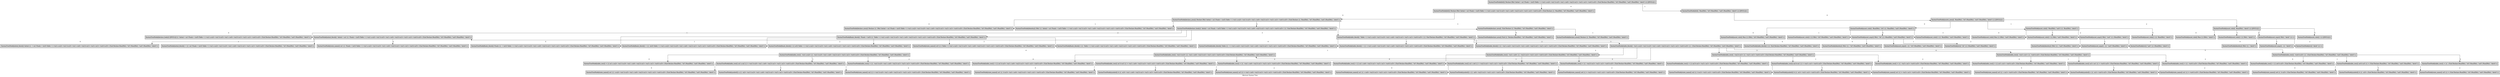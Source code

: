 digraph
{
    label = "Abstract Syntax Tree"
    splines = ortho

    "2be3a3b" [ label = "SyntaxTreeNode[declare_area]{ Declare }{  Dfa1 Initial = m1 Finals = (m5) Table = ( <m1 a m2> <m1 b m3> <m1 c m4> <m2 b m1> <m3 c m1> <m4 b m5> ) End Declare Run(Dfa1, \"cb\") Run(Dfa1, \"acb\") Run(Dfa1, \"abcb\") }", shape = box, style = filled ]
    bdaa6f0 [ label = "SyntaxTreeNode[identity]{ Dfa1 }{  Initial = m1 Finals = (m5) Table = ( <m1 a m2> <m1 b m3> <m1 c m4> <m2 b m1> <m3 c m1> <m4 b m5> ) End Declare Run(Dfa1, \"cb\") Run(Dfa1, \"acb\") Run(Dfa1, \"abcb\") }", shape = box, style = filled ]
    cbfc876 [ label = "SyntaxTreeNode[declare_body]{ [[NULL]] }{  Initial = m1 Finals = (m5) Table = ( <m1 a m2> <m1 b m3> <m1 c m4> <m2 b m1> <m3 c m1> <m4 b m5> ) End Declare Run(Dfa1, \"cb\") Run(Dfa1, \"acb\") Run(Dfa1, \"abcb\") }", shape = box, style = filled ]
    "3c2c9ab" [ label = "SyntaxTreeNode[initial_block]{ Initial }{  = m1 Finals = (m5) Table = ( <m1 a m2> <m1 b m3> <m1 c m4> <m2 b m1> <m3 c m1> <m4 b m5> ) End Declare Run(Dfa1, \"cb\") Run(Dfa1, \"acb\") Run(Dfa1, \"abcb\") }", shape = box, style = filled ]
    e1c9fac [ label = "SyntaxTreeNode[initial_block]{ = }{  m1 Finals = (m5) Table = ( <m1 a m2> <m1 b m3> <m1 c m4> <m2 b m1> <m3 c m1> <m4 b m5> ) End Declare Run(Dfa1, \"cb\") Run(Dfa1, \"acb\") Run(Dfa1, \"abcb\") }", shape = box, style = filled ]
    "365173c" [ label = "SyntaxTreeNode[state_name]{ m1 }{  Finals = (m5) Table = ( <m1 a m2> <m1 b m3> <m1 c m4> <m2 b m1> <m3 c m1> <m4 b m5> ) End Declare Run(Dfa1, \"cb\") Run(Dfa1, \"acb\") Run(Dfa1, \"abcb\") }", shape = box, style = filled ]
    "56f859e" [ label = "SyntaxTreeNode[initial_block]{  Initial = m1 }{  Finals = (m5) Table = ( <m1 a m2> <m1 b m3> <m1 c m4> <m2 b m1> <m3 c m1> <m4 b m5> ) End Declare Run(Dfa1, \"cb\") Run(Dfa1, \"acb\") Run(Dfa1, \"abcb\") }", shape = box, style = filled ]
    e4930e4 [ label = "SyntaxTreeNode[finals_block]{ Finals }{  = (m5) Table = ( <m1 a m2> <m1 b m3> <m1 c m4> <m2 b m1> <m3 c m1> <m4 b m5> ) End Declare Run(Dfa1, \"cb\") Run(Dfa1, \"acb\") Run(Dfa1, \"abcb\") }", shape = box, style = filled ]
    adc2f06 [ label = "SyntaxTreeNode[finals_block]{ = }{  (m5) Table = ( <m1 a m2> <m1 b m3> <m1 c m4> <m2 b m1> <m3 c m1> <m4 b m5> ) End Declare Run(Dfa1, \"cb\") Run(Dfa1, \"acb\") Run(Dfa1, \"abcb\") }", shape = box, style = filled ]
    c32b2e5 [ label = "SyntaxTreeNode[finals_block]{ ( }{ m5) Table = ( <m1 a m2> <m1 b m3> <m1 c m4> <m2 b m1> <m3 c m1> <m4 b m5> ) End Declare Run(Dfa1, \"cb\") Run(Dfa1, \"acb\") Run(Dfa1, \"abcb\") }", shape = box, style = filled ]
    "3e7e5df" [ label = "SyntaxTreeNode[state_name]{ m5 }{ ) Table = ( <m1 a m2> <m1 b m3> <m1 c m4> <m2 b m1> <m3 c m1> <m4 b m5> ) End Declare Run(Dfa1, \"cb\") Run(Dfa1, \"acb\") Run(Dfa1, \"abcb\") }", shape = box, style = filled ]
    e2f3868 [ label = "SyntaxTreeNode[finals_block]{ ) }{  Table = ( <m1 a m2> <m1 b m3> <m1 c m4> <m2 b m1> <m3 c m1> <m4 b m5> ) End Declare Run(Dfa1, \"cb\") Run(Dfa1, \"acb\") Run(Dfa1, \"abcb\") }", shape = box, style = filled ]
    ca0943e [ label = "SyntaxTreeNode[finals_block]{  Finals = (m5) }{  Table = ( <m1 a m2> <m1 b m3> <m1 c m4> <m2 b m1> <m3 c m1> <m4 b m5> ) End Declare Run(Dfa1, \"cb\") Run(Dfa1, \"acb\") Run(Dfa1, \"abcb\") }", shape = box, style = filled ]
    "5c07939" [ label = "SyntaxTreeNode[table_block]{ Table }{  = ( <m1 a m2> <m1 b m3> <m1 c m4> <m2 b m1> <m3 c m1> <m4 b m5> ) End Declare Run(Dfa1, \"cb\") Run(Dfa1, \"acb\") Run(Dfa1, \"abcb\") }", shape = box, style = filled ]
    d78b7bc [ label = "SyntaxTreeNode[table_block]{ = }{  ( <m1 a m2> <m1 b m3> <m1 c m4> <m2 b m1> <m3 c m1> <m4 b m5> ) End Declare Run(Dfa1, \"cb\") Run(Dfa1, \"acb\") Run(Dfa1, \"abcb\") }", shape = box, style = filled ]
    "82b30f0" [ label = "SyntaxTreeNode[table_block]{ ( }{  <m1 a m2> <m1 b m3> <m1 c m4> <m2 b m1> <m3 c m1> <m4 b m5> ) End Declare Run(Dfa1, \"cb\") Run(Dfa1, \"acb\") Run(Dfa1, \"abcb\") }", shape = box, style = filled ]
    "2327f82" [ label = "SyntaxTreeNode[table_row]{ < }{ m1 a m2> <m1 b m3> <m1 c m4> <m2 b m1> <m3 c m1> <m4 b m5> ) End Declare Run(Dfa1, \"cb\") Run(Dfa1, \"acb\") Run(Dfa1, \"abcb\") }", shape = box, style = filled ]
    "414c0cb" [ label = "SyntaxTreeNode[state_name]{ m1 }{  a m2> <m1 b m3> <m1 c m4> <m2 b m1> <m3 c m1> <m4 b m5> ) End Declare Run(Dfa1, \"cb\") Run(Dfa1, \"acb\") Run(Dfa1, \"abcb\") }", shape = box, style = filled ]
    b1874e8 [ label = "SyntaxTreeNode[symbol]{ a }{  m2> <m1 b m3> <m1 c m4> <m2 b m1> <m3 c m1> <m4 b m5> ) End Declare Run(Dfa1, \"cb\") Run(Dfa1, \"acb\") Run(Dfa1, \"abcb\") }", shape = box, style = filled ]
    "34cf08b" [ label = "SyntaxTreeNode[state_name]{ m2 }{ > <m1 b m3> <m1 c m4> <m2 b m1> <m3 c m1> <m4 b m5> ) End Declare Run(Dfa1, \"cb\") Run(Dfa1, \"acb\") Run(Dfa1, \"abcb\") }", shape = box, style = filled ]
    "34dc438" [ label = "SyntaxTreeNode[table_row]{ m1 a m2 }{ > <m1 b m3> <m1 c m4> <m2 b m1> <m3 c m1> <m4 b m5> ) End Declare Run(Dfa1, \"cb\") Run(Dfa1, \"acb\") Run(Dfa1, \"abcb\") }", shape = box, style = filled ]
    d1f8694 [ label = "SyntaxTreeNode[table_row]{ > }{  <m1 b m3> <m1 c m4> <m2 b m1> <m3 c m1> <m4 b m5> ) End Declare Run(Dfa1, \"cb\") Run(Dfa1, \"acb\") Run(Dfa1, \"abcb\") }", shape = box, style = filled ]
    b0c944c [ label = "SyntaxTreeNode[table_row]{  <m1 a m2> }{  <m1 b m3> <m1 c m4> <m2 b m1> <m3 c m1> <m4 b m5> ) End Declare Run(Dfa1, \"cb\") Run(Dfa1, \"acb\") Run(Dfa1, \"abcb\") }", shape = box, style = filled ]
    "355d559" [ label = "SyntaxTreeNode[table_row]{ < }{ m1 b m3> <m1 c m4> <m2 b m1> <m3 c m1> <m4 b m5> ) End Declare Run(Dfa1, \"cb\") Run(Dfa1, \"acb\") Run(Dfa1, \"abcb\") }", shape = box, style = filled ]
    e75bec5 [ label = "SyntaxTreeNode[state_name]{ m1 }{  b m3> <m1 c m4> <m2 b m1> <m3 c m1> <m4 b m5> ) End Declare Run(Dfa1, \"cb\") Run(Dfa1, \"acb\") Run(Dfa1, \"abcb\") }", shape = box, style = filled ]
    bcda3f2 [ label = "SyntaxTreeNode[symbol]{ b }{  m3> <m1 c m4> <m2 b m1> <m3 c m1> <m4 b m5> ) End Declare Run(Dfa1, \"cb\") Run(Dfa1, \"acb\") Run(Dfa1, \"abcb\") }", shape = box, style = filled ]
    "01fc04a" [ label = "SyntaxTreeNode[state_name]{ m3 }{ > <m1 c m4> <m2 b m1> <m3 c m1> <m4 b m5> ) End Declare Run(Dfa1, \"cb\") Run(Dfa1, \"acb\") Run(Dfa1, \"abcb\") }", shape = box, style = filled ]
    df33e84 [ label = "SyntaxTreeNode[table_row]{ m1 b m3 }{ > <m1 c m4> <m2 b m1> <m3 c m1> <m4 b m5> ) End Declare Run(Dfa1, \"cb\") Run(Dfa1, \"acb\") Run(Dfa1, \"abcb\") }", shape = box, style = filled ]
    b234dc7 [ label = "SyntaxTreeNode[table_row]{ > }{  <m1 c m4> <m2 b m1> <m3 c m1> <m4 b m5> ) End Declare Run(Dfa1, \"cb\") Run(Dfa1, \"acb\") Run(Dfa1, \"abcb\") }", shape = box, style = filled ]
    "444b9f0" [ label = "SyntaxTreeNode[table_row]{  <m1 b m3> }{  <m1 c m4> <m2 b m1> <m3 c m1> <m4 b m5> ) End Declare Run(Dfa1, \"cb\") Run(Dfa1, \"acb\") Run(Dfa1, \"abcb\") }", shape = box, style = filled ]
    df442d7 [ label = "SyntaxTreeNode[table_row]{ < }{ m1 c m4> <m2 b m1> <m3 c m1> <m4 b m5> ) End Declare Run(Dfa1, \"cb\") Run(Dfa1, \"acb\") Run(Dfa1, \"abcb\") }", shape = box, style = filled ]
    "207c272" [ label = "SyntaxTreeNode[state_name]{ m1 }{  c m4> <m2 b m1> <m3 c m1> <m4 b m5> ) End Declare Run(Dfa1, \"cb\") Run(Dfa1, \"acb\") Run(Dfa1, \"abcb\") }", shape = box, style = filled ]
    6232236 [ label = "SyntaxTreeNode[symbol]{ c }{  m4> <m2 b m1> <m3 c m1> <m4 b m5> ) End Declare Run(Dfa1, \"cb\") Run(Dfa1, \"acb\") Run(Dfa1, \"abcb\") }", shape = box, style = filled ]
    "4edc370" [ label = "SyntaxTreeNode[state_name]{ m4 }{ > <m2 b m1> <m3 c m1> <m4 b m5> ) End Declare Run(Dfa1, \"cb\") Run(Dfa1, \"acb\") Run(Dfa1, \"abcb\") }", shape = box, style = filled ]
    efb1650 [ label = "SyntaxTreeNode[table_row]{ m1 c m4 }{ > <m2 b m1> <m3 c m1> <m4 b m5> ) End Declare Run(Dfa1, \"cb\") Run(Dfa1, \"acb\") Run(Dfa1, \"abcb\") }", shape = box, style = filled ]
    "855c697" [ label = "SyntaxTreeNode[table_row]{ > }{  <m2 b m1> <m3 c m1> <m4 b m5> ) End Declare Run(Dfa1, \"cb\") Run(Dfa1, \"acb\") Run(Dfa1, \"abcb\") }", shape = box, style = filled ]
    "3424d7c" [ label = "SyntaxTreeNode[table_row]{  <m1 c m4> }{  <m2 b m1> <m3 c m1> <m4 b m5> ) End Declare Run(Dfa1, \"cb\") Run(Dfa1, \"acb\") Run(Dfa1, \"abcb\") }", shape = box, style = filled ]
    "0b08021" [ label = "SyntaxTreeNode[table_row]{ < }{ m2 b m1> <m3 c m1> <m4 b m5> ) End Declare Run(Dfa1, \"cb\") Run(Dfa1, \"acb\") Run(Dfa1, \"abcb\") }", shape = box, style = filled ]
    "67be508" [ label = "SyntaxTreeNode[state_name]{ m2 }{  b m1> <m3 c m1> <m4 b m5> ) End Declare Run(Dfa1, \"cb\") Run(Dfa1, \"acb\") Run(Dfa1, \"abcb\") }", shape = box, style = filled ]
    "7c3087b" [ label = "SyntaxTreeNode[symbol]{ b }{  m1> <m3 c m1> <m4 b m5> ) End Declare Run(Dfa1, \"cb\") Run(Dfa1, \"acb\") Run(Dfa1, \"abcb\") }", shape = box, style = filled ]
    "05d80ef" [ label = "SyntaxTreeNode[state_name]{ m1 }{ > <m3 c m1> <m4 b m5> ) End Declare Run(Dfa1, \"cb\") Run(Dfa1, \"acb\") Run(Dfa1, \"abcb\") }", shape = box, style = filled ]
    "7de0992" [ label = "SyntaxTreeNode[table_row]{ m2 b m1 }{ > <m3 c m1> <m4 b m5> ) End Declare Run(Dfa1, \"cb\") Run(Dfa1, \"acb\") Run(Dfa1, \"abcb\") }", shape = box, style = filled ]
    "357d15d" [ label = "SyntaxTreeNode[table_row]{ > }{  <m3 c m1> <m4 b m5> ) End Declare Run(Dfa1, \"cb\") Run(Dfa1, \"acb\") Run(Dfa1, \"abcb\") }", shape = box, style = filled ]
    "199c64b" [ label = "SyntaxTreeNode[table_row]{  <m2 b m1> }{  <m3 c m1> <m4 b m5> ) End Declare Run(Dfa1, \"cb\") Run(Dfa1, \"acb\") Run(Dfa1, \"abcb\") }", shape = box, style = filled ]
    e30a7c1 [ label = "SyntaxTreeNode[table_row]{ < }{ m3 c m1> <m4 b m5> ) End Declare Run(Dfa1, \"cb\") Run(Dfa1, \"acb\") Run(Dfa1, \"abcb\") }", shape = box, style = filled ]
    ebd16d3 [ label = "SyntaxTreeNode[state_name]{ m3 }{  c m1> <m4 b m5> ) End Declare Run(Dfa1, \"cb\") Run(Dfa1, \"acb\") Run(Dfa1, \"abcb\") }", shape = box, style = filled ]
    cb53771 [ label = "SyntaxTreeNode[symbol]{ c }{  m1> <m4 b m5> ) End Declare Run(Dfa1, \"cb\") Run(Dfa1, \"acb\") Run(Dfa1, \"abcb\") }", shape = box, style = filled ]
    d240e8c [ label = "SyntaxTreeNode[state_name]{ m1 }{ > <m4 b m5> ) End Declare Run(Dfa1, \"cb\") Run(Dfa1, \"acb\") Run(Dfa1, \"abcb\") }", shape = box, style = filled ]
    de0f11e [ label = "SyntaxTreeNode[table_row]{ m3 c m1 }{ > <m4 b m5> ) End Declare Run(Dfa1, \"cb\") Run(Dfa1, \"acb\") Run(Dfa1, \"abcb\") }", shape = box, style = filled ]
    "98cbf70" [ label = "SyntaxTreeNode[table_row]{ > }{  <m4 b m5> ) End Declare Run(Dfa1, \"cb\") Run(Dfa1, \"acb\") Run(Dfa1, \"abcb\") }", shape = box, style = filled ]
    f04c7e8 [ label = "SyntaxTreeNode[table_row]{  <m3 c m1> }{  <m4 b m5> ) End Declare Run(Dfa1, \"cb\") Run(Dfa1, \"acb\") Run(Dfa1, \"abcb\") }", shape = box, style = filled ]
    "540d88f" [ label = "SyntaxTreeNode[table_row]{ < }{ m4 b m5> ) End Declare Run(Dfa1, \"cb\") Run(Dfa1, \"acb\") Run(Dfa1, \"abcb\") }", shape = box, style = filled ]
    "7749d43" [ label = "SyntaxTreeNode[state_name]{ m4 }{  b m5> ) End Declare Run(Dfa1, \"cb\") Run(Dfa1, \"acb\") Run(Dfa1, \"abcb\") }", shape = box, style = filled ]
    d1b7373 [ label = "SyntaxTreeNode[symbol]{ b }{  m5> ) End Declare Run(Dfa1, \"cb\") Run(Dfa1, \"acb\") Run(Dfa1, \"abcb\") }", shape = box, style = filled ]
    a67e89b [ label = "SyntaxTreeNode[state_name]{ m5 }{ > ) End Declare Run(Dfa1, \"cb\") Run(Dfa1, \"acb\") Run(Dfa1, \"abcb\") }", shape = box, style = filled ]
    "90cf760" [ label = "SyntaxTreeNode[table_row]{ m4 b m5 }{ > ) End Declare Run(Dfa1, \"cb\") Run(Dfa1, \"acb\") Run(Dfa1, \"abcb\") }", shape = box, style = filled ]
    fbc82f7 [ label = "SyntaxTreeNode[table_row]{ > }{  ) End Declare Run(Dfa1, \"cb\") Run(Dfa1, \"acb\") Run(Dfa1, \"abcb\") }", shape = box, style = filled ]
    "9b8864d" [ label = "SyntaxTreeNode[table_row]{  <m4 b m5> }{  ) End Declare Run(Dfa1, \"cb\") Run(Dfa1, \"acb\") Run(Dfa1, \"abcb\") }", shape = box, style = filled ]
    3019242 [ label = "SyntaxTreeNode[table_block]{  <m1 a m2> <m1 b m3> <m1 c m4> <m2 b m1> <m3 c m1> <m4 b m5> }{  ) End Declare Run(Dfa1, \"cb\") Run(Dfa1, \"acb\") Run(Dfa1, \"abcb\") }", shape = box, style = filled ]
    cdb7685 [ label = "SyntaxTreeNode[table_block]{ ) }{  End Declare Run(Dfa1, \"cb\") Run(Dfa1, \"acb\") Run(Dfa1, \"abcb\") }", shape = box, style = filled ]
    "4a105b2" [ label = "SyntaxTreeNode[table_block]{  Table = ( <m1 a m2> <m1 b m3> <m1 c m4> <m2 b m1> <m3 c m1> <m4 b m5> ) }{  End Declare Run(Dfa1, \"cb\") Run(Dfa1, \"acb\") Run(Dfa1, \"abcb\") }", shape = box, style = filled ]
    "7a89236" [ label = "SyntaxTreeNode[declare_body]{  Initial = m1 Finals = (m5) Table = ( <m1 a m2> <m1 b m3> <m1 c m4> <m2 b m1> <m3 c m1> <m4 b m5> ) }{  End Declare Run(Dfa1, \"cb\") Run(Dfa1, \"acb\") Run(Dfa1, \"abcb\") }", shape = box, style = filled ]
    "9d03f62" [ label = "SyntaxTreeNode[declare_area]{ End }{  Declare Run(Dfa1, \"cb\") Run(Dfa1, \"acb\") Run(Dfa1, \"abcb\") }", shape = box, style = filled ]
    b47a0dd [ label = "SyntaxTreeNode[declare_area]{ Declare }{  Run(Dfa1, \"cb\") Run(Dfa1, \"acb\") Run(Dfa1, \"abcb\") }", shape = box, style = filled ]
    "09fc175" [ label = "SyntaxTreeNode[declare_area]{  End Declare }{  Run(Dfa1, \"cb\") Run(Dfa1, \"acb\") Run(Dfa1, \"abcb\") }", shape = box, style = filled ]
    d3b1e04 [ label = "SyntaxTreeNode[declare_area]{ Declare Dfa1 Initial = m1 Finals = (m5) Table = ( <m1 a m2> <m1 b m3> <m1 c m4> <m2 b m1> <m3 c m1> <m4 b m5> ) End Declare }{  Run(Dfa1, \"cb\") Run(Dfa1, \"acb\") Run(Dfa1, \"abcb\") }", shape = box, style = filled ]
    "8b5deaf" [ label = "SyntaxTreeNode[dsl]{ Declare Dfa1 Initial = m1 Finals = (m5) Table = ( <m1 a m2> <m1 b m3> <m1 c m4> <m2 b m1> <m3 c m1> <m4 b m5> ) End Declare }{  Run(Dfa1, \"cb\") Run(Dfa1, \"acb\") Run(Dfa1, \"abcb\") }", shape = box, style = filled ]
    a9d26dc [ label = "SyntaxTreeNode[asset_rule]{ Run }{ (Dfa1, \"cb\") Run(Dfa1, \"acb\") Run(Dfa1, \"abcb\") }", shape = box, style = filled ]
    "0d4fe90" [ label = "SyntaxTreeNode[asset_rule]{ ( }{ Dfa1, \"cb\") Run(Dfa1, \"acb\") Run(Dfa1, \"abcb\") }", shape = box, style = filled ]
    "8d90298" [ label = "SyntaxTreeNode[identity]{ Dfa1 }{ , \"cb\") Run(Dfa1, \"acb\") Run(Dfa1, \"abcb\") }", shape = box, style = filled ]
    "5fbc336" [ label = "SyntaxTreeNode[asset_args]{ , }{  \"cb\") Run(Dfa1, \"acb\") Run(Dfa1, \"abcb\") }", shape = box, style = filled ]
    "35c06d1" [ label = "SyntaxTreeNode[str]{ \"cb\" }{ ) Run(Dfa1, \"acb\") Run(Dfa1, \"abcb\") }", shape = box, style = filled ]
    e42ec1c [ label = "SyntaxTreeNode[asset_args]{ Dfa1, \"cb\" }{ ) Run(Dfa1, \"acb\") Run(Dfa1, \"abcb\") }", shape = box, style = filled ]
    "39de4df" [ label = "SyntaxTreeNode[asset_rule]{ ) }{  Run(Dfa1, \"acb\") Run(Dfa1, \"abcb\") }", shape = box, style = filled ]
    "34c8cc3" [ label = "SyntaxTreeNode[asset_rule]{  Run(Dfa1, \"cb\") }{  Run(Dfa1, \"acb\") Run(Dfa1, \"abcb\") }", shape = box, style = filled ]
    cd4a9a6 [ label = "SyntaxTreeNode[asset_rule]{ Run }{ (Dfa1, \"acb\") Run(Dfa1, \"abcb\") }", shape = box, style = filled ]
    fee4234 [ label = "SyntaxTreeNode[asset_rule]{ ( }{ Dfa1, \"acb\") Run(Dfa1, \"abcb\") }", shape = box, style = filled ]
    "1062ac7" [ label = "SyntaxTreeNode[identity]{ Dfa1 }{ , \"acb\") Run(Dfa1, \"abcb\") }", shape = box, style = filled ]
    a1ba63a [ label = "SyntaxTreeNode[asset_args]{ , }{  \"acb\") Run(Dfa1, \"abcb\") }", shape = box, style = filled ]
    "872493f" [ label = "SyntaxTreeNode[str]{ \"acb\" }{ ) Run(Dfa1, \"abcb\") }", shape = box, style = filled ]
    "0e8e71a" [ label = "SyntaxTreeNode[asset_args]{ Dfa1, \"acb\" }{ ) Run(Dfa1, \"abcb\") }", shape = box, style = filled ]
    "87bf8de" [ label = "SyntaxTreeNode[asset_rule]{ ) }{  Run(Dfa1, \"abcb\") }", shape = box, style = filled ]
    fda23e6 [ label = "SyntaxTreeNode[asset_rule]{  Run(Dfa1, \"acb\") }{  Run(Dfa1, \"abcb\") }", shape = box, style = filled ]
    "131faf2" [ label = "SyntaxTreeNode[asset_rule]{ Run }{ (Dfa1, \"abcb\") }", shape = box, style = filled ]
    af51ef7 [ label = "SyntaxTreeNode[asset_rule]{ ( }{ Dfa1, \"abcb\") }", shape = box, style = filled ]
    a525c4d [ label = "SyntaxTreeNode[identity]{ Dfa1 }{ , \"abcb\") }", shape = box, style = filled ]
    a12d50f [ label = "SyntaxTreeNode[asset_args]{ , }{  \"abcb\") }", shape = box, style = filled ]
    "0ae6ab3" [ label = "SyntaxTreeNode[str]{ \"abcb\" }{ ) }", shape = box, style = filled ]
    b4e6938 [ label = "SyntaxTreeNode[asset_args]{ Dfa1, \"abcb\" }{ ) }", shape = box, style = filled ]
    d0a5663 [ label = "SyntaxTreeNode[asset_rule]{ ) }{ [[NULL]] }", shape = box, style = filled ]
    "2dc59e7" [ label = "SyntaxTreeNode[asset_rule]{  Run(Dfa1, \"abcb\") }{ [[NULL]] }", shape = box, style = filled ]
    e60f040 [ label = "SyntaxTreeNode[assets_area]{  Run(Dfa1, \"cb\") Run(Dfa1, \"acb\") Run(Dfa1, \"abcb\") }{ [[NULL]] }", shape = box, style = filled ]
    0162238 [ label = "SyntaxTreeNode[dsl]{  Run(Dfa1, \"cb\") Run(Dfa1, \"acb\") Run(Dfa1, \"abcb\") }{ [[NULL]] }", shape = box, style = filled ]
    "7d11fdf" [ label = "SyntaxTreeNode[dsl]{ Declare Dfa1 Initial = m1 Finals = (m5) Table = ( <m1 a m2> <m1 b m3> <m1 c m4> <m2 b m1> <m3 c m1> <m4 b m5> ) End Declare Run(Dfa1, \"cb\") Run(Dfa1, \"acb\") Run(Dfa1, \"abcb\") }{ [[NULL]] }", shape = box, style = filled ]

    "56f859e" -> "3c2c9ab" [ label = 0 ]
    "56f859e" -> e1c9fac [ label = 1 ]
    "56f859e" -> "365173c" [ label = 2 ]
    ca0943e -> e4930e4 [ label = 0 ]
    ca0943e -> adc2f06 [ label = 1 ]
    ca0943e -> c32b2e5 [ label = 2 ]
    ca0943e -> "3e7e5df" [ label = 3 ]
    ca0943e -> e2f3868 [ label = 4 ]
    "34dc438" -> "414c0cb" [ label = 0 ]
    "34dc438" -> b1874e8 [ label = 1 ]
    "34dc438" -> "34cf08b" [ label = 2 ]
    b0c944c -> "2327f82" [ label = 0 ]
    b0c944c -> "34dc438" [ label = 1 ]
    b0c944c -> d1f8694 [ label = 2 ]
    df33e84 -> e75bec5 [ label = 0 ]
    df33e84 -> bcda3f2 [ label = 1 ]
    df33e84 -> "01fc04a" [ label = 2 ]
    "444b9f0" -> "355d559" [ label = 0 ]
    "444b9f0" -> df33e84 [ label = 1 ]
    "444b9f0" -> b234dc7 [ label = 2 ]
    efb1650 -> "207c272" [ label = 0 ]
    efb1650 -> 6232236 [ label = 1 ]
    efb1650 -> "4edc370" [ label = 2 ]
    "3424d7c" -> df442d7 [ label = 0 ]
    "3424d7c" -> efb1650 [ label = 1 ]
    "3424d7c" -> "855c697" [ label = 2 ]
    "7de0992" -> "67be508" [ label = 0 ]
    "7de0992" -> "7c3087b" [ label = 1 ]
    "7de0992" -> "05d80ef" [ label = 2 ]
    "199c64b" -> "0b08021" [ label = 0 ]
    "199c64b" -> "7de0992" [ label = 1 ]
    "199c64b" -> "357d15d" [ label = 2 ]
    de0f11e -> ebd16d3 [ label = 0 ]
    de0f11e -> cb53771 [ label = 1 ]
    de0f11e -> d240e8c [ label = 2 ]
    f04c7e8 -> e30a7c1 [ label = 0 ]
    f04c7e8 -> de0f11e [ label = 1 ]
    f04c7e8 -> "98cbf70" [ label = 2 ]
    "90cf760" -> "7749d43" [ label = 0 ]
    "90cf760" -> d1b7373 [ label = 1 ]
    "90cf760" -> a67e89b [ label = 2 ]
    "9b8864d" -> "540d88f" [ label = 0 ]
    "9b8864d" -> "90cf760" [ label = 1 ]
    "9b8864d" -> fbc82f7 [ label = 2 ]
    3019242 -> b0c944c [ label = 0 ]
    3019242 -> "444b9f0" [ label = 1 ]
    3019242 -> "3424d7c" [ label = 2 ]
    3019242 -> "199c64b" [ label = 3 ]
    3019242 -> f04c7e8 [ label = 4 ]
    3019242 -> "9b8864d" [ label = 5 ]
    "4a105b2" -> "5c07939" [ label = 0 ]
    "4a105b2" -> d78b7bc [ label = 1 ]
    "4a105b2" -> "82b30f0" [ label = 2 ]
    "4a105b2" -> 3019242 [ label = 3 ]
    "4a105b2" -> cdb7685 [ label = 4 ]
    "7a89236" -> cbfc876 [ label = 0 ]
    "7a89236" -> "56f859e" [ label = 1 ]
    "7a89236" -> ca0943e [ label = 2 ]
    "7a89236" -> "4a105b2" [ label = 3 ]
    "09fc175" -> "9d03f62" [ label = 0 ]
    "09fc175" -> b47a0dd [ label = 1 ]
    d3b1e04 -> "2be3a3b" [ label = 0 ]
    d3b1e04 -> bdaa6f0 [ label = 1 ]
    d3b1e04 -> "7a89236" [ label = 2 ]
    d3b1e04 -> "09fc175" [ label = 3 ]
    "8b5deaf" -> d3b1e04 [ label = 0 ]
    e42ec1c -> "8d90298" [ label = 0 ]
    e42ec1c -> "5fbc336" [ label = 1 ]
    e42ec1c -> "35c06d1" [ label = 2 ]
    "34c8cc3" -> a9d26dc [ label = 0 ]
    "34c8cc3" -> "0d4fe90" [ label = 1 ]
    "34c8cc3" -> e42ec1c [ label = 2 ]
    "34c8cc3" -> "39de4df" [ label = 3 ]
    "0e8e71a" -> "1062ac7" [ label = 0 ]
    "0e8e71a" -> a1ba63a [ label = 1 ]
    "0e8e71a" -> "872493f" [ label = 2 ]
    fda23e6 -> cd4a9a6 [ label = 0 ]
    fda23e6 -> fee4234 [ label = 1 ]
    fda23e6 -> "0e8e71a" [ label = 2 ]
    fda23e6 -> "87bf8de" [ label = 3 ]
    b4e6938 -> a525c4d [ label = 0 ]
    b4e6938 -> a12d50f [ label = 1 ]
    b4e6938 -> "0ae6ab3" [ label = 2 ]
    "2dc59e7" -> "131faf2" [ label = 0 ]
    "2dc59e7" -> af51ef7 [ label = 1 ]
    "2dc59e7" -> b4e6938 [ label = 2 ]
    "2dc59e7" -> d0a5663 [ label = 3 ]
    e60f040 -> "34c8cc3" [ label = 0 ]
    e60f040 -> fda23e6 [ label = 1 ]
    e60f040 -> "2dc59e7" [ label = 2 ]
    0162238 -> e60f040 [ label = 0 ]
    "7d11fdf" -> "8b5deaf" [ label = 0 ]
    "7d11fdf" -> 0162238 [ label = 1 ]
}